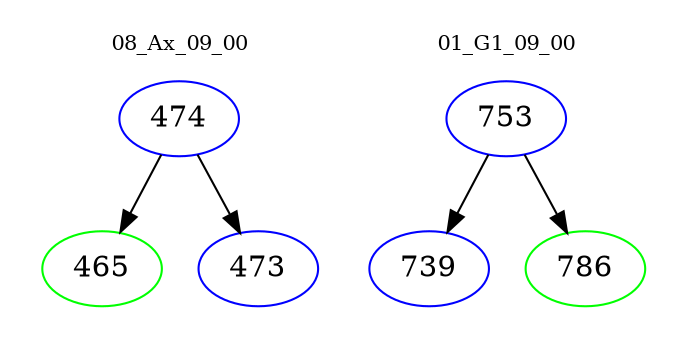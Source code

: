 digraph{
subgraph cluster_0 {
color = white
label = "08_Ax_09_00";
fontsize=10;
T0_474 [label="474", color="blue"]
T0_474 -> T0_465 [color="black"]
T0_465 [label="465", color="green"]
T0_474 -> T0_473 [color="black"]
T0_473 [label="473", color="blue"]
}
subgraph cluster_1 {
color = white
label = "01_G1_09_00";
fontsize=10;
T1_753 [label="753", color="blue"]
T1_753 -> T1_739 [color="black"]
T1_739 [label="739", color="blue"]
T1_753 -> T1_786 [color="black"]
T1_786 [label="786", color="green"]
}
}
